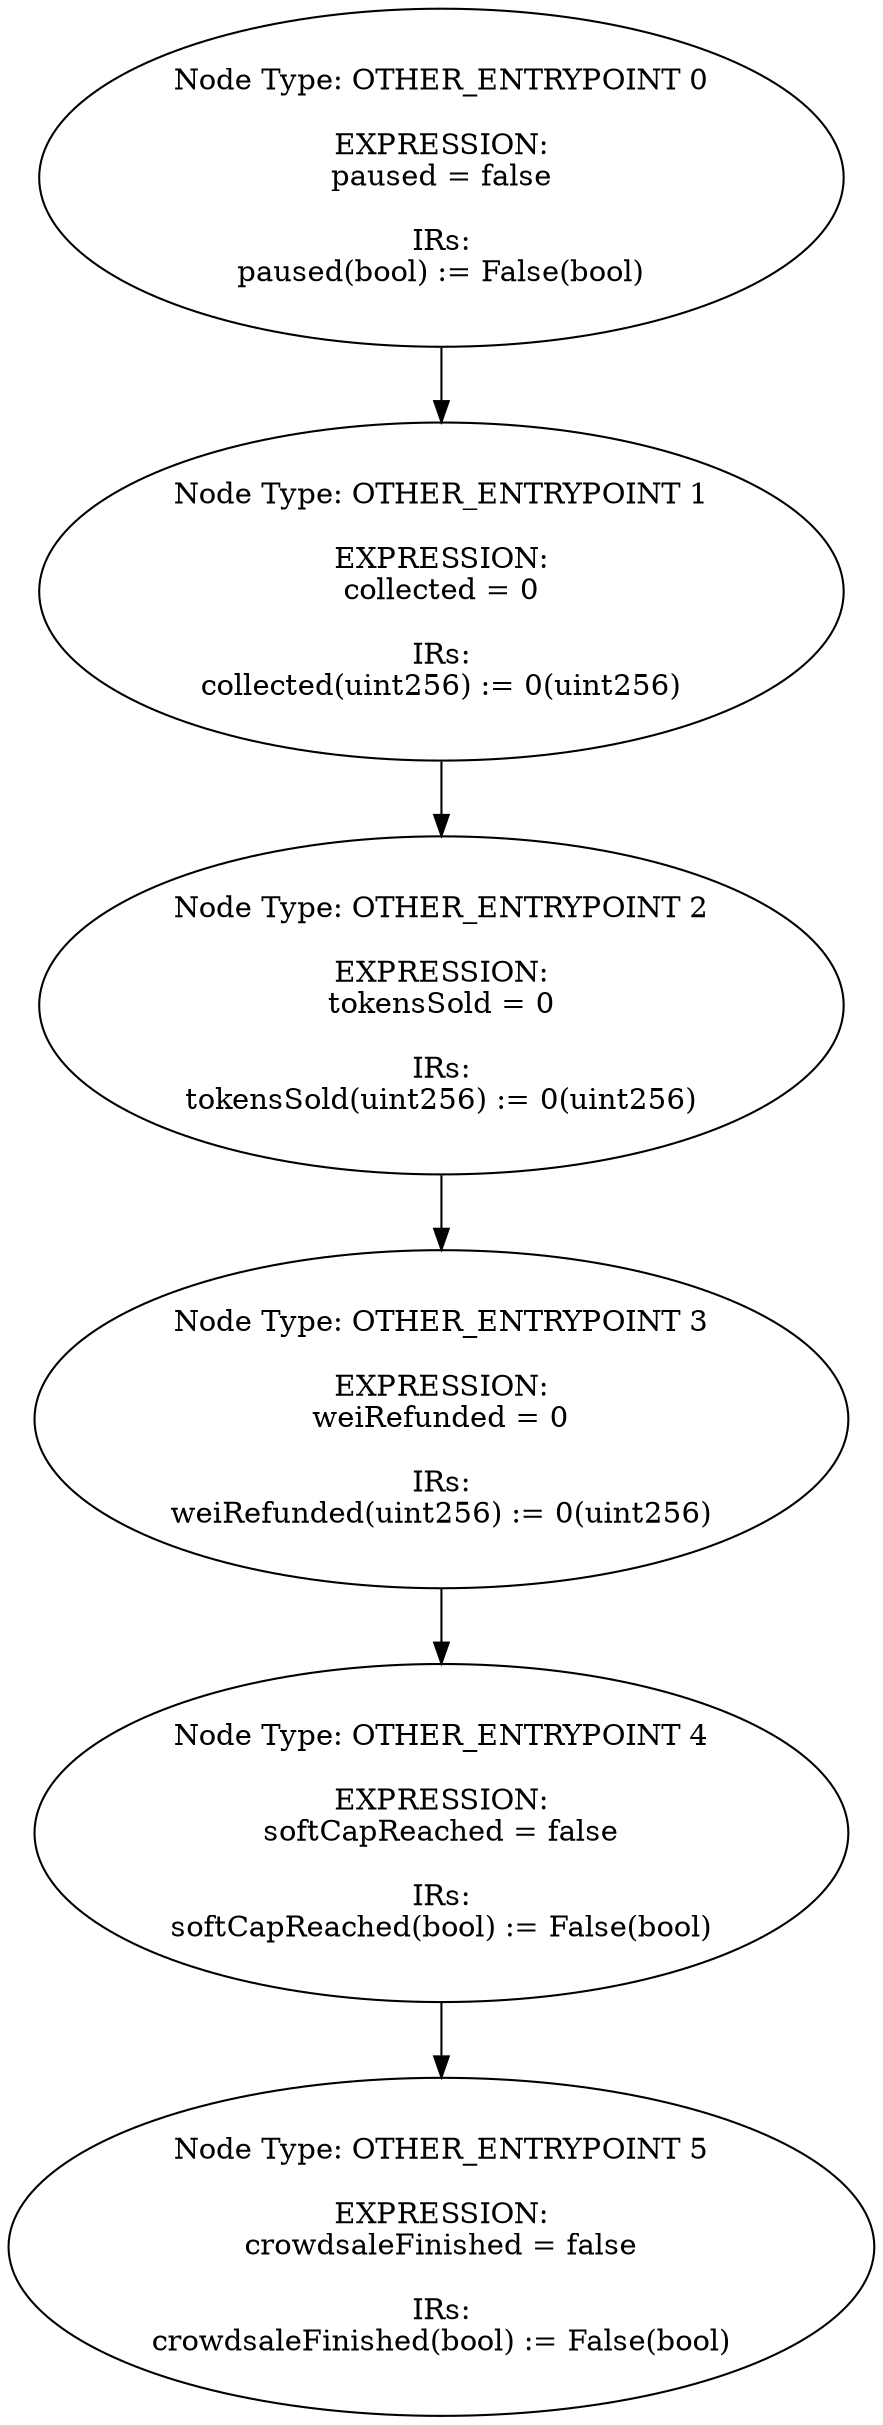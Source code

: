 digraph{
0[label="Node Type: OTHER_ENTRYPOINT 0

EXPRESSION:
paused = false

IRs:
paused(bool) := False(bool)"];
0->1;
1[label="Node Type: OTHER_ENTRYPOINT 1

EXPRESSION:
collected = 0

IRs:
collected(uint256) := 0(uint256)"];
1->2;
2[label="Node Type: OTHER_ENTRYPOINT 2

EXPRESSION:
tokensSold = 0

IRs:
tokensSold(uint256) := 0(uint256)"];
2->3;
3[label="Node Type: OTHER_ENTRYPOINT 3

EXPRESSION:
weiRefunded = 0

IRs:
weiRefunded(uint256) := 0(uint256)"];
3->4;
4[label="Node Type: OTHER_ENTRYPOINT 4

EXPRESSION:
softCapReached = false

IRs:
softCapReached(bool) := False(bool)"];
4->5;
5[label="Node Type: OTHER_ENTRYPOINT 5

EXPRESSION:
crowdsaleFinished = false

IRs:
crowdsaleFinished(bool) := False(bool)"];
}
